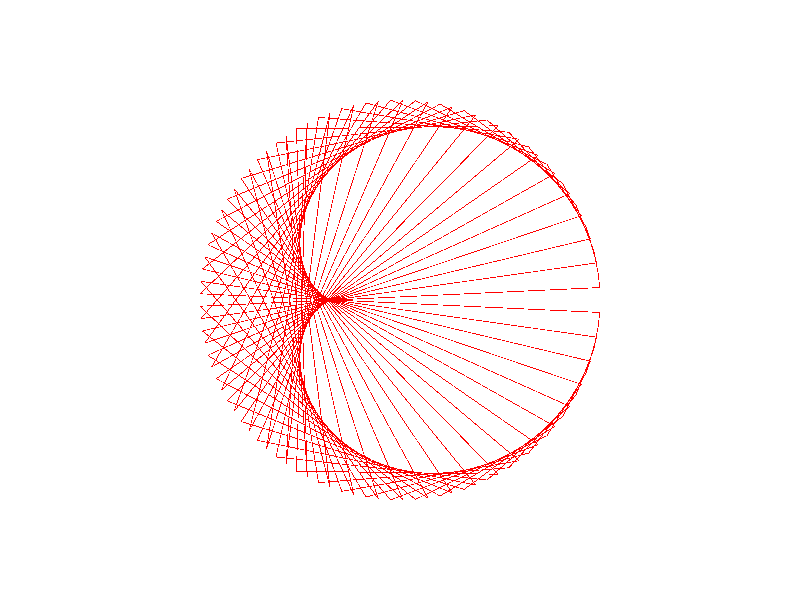 #version 3.7;

#include "colors.inc"
#include "textures.inc"
#include "functions.inc"
#include "strings.inc"

#declare PI = 3.14159265359;

camera {
    location <0, 0, -30>
    look_at 0
    right x * image_width/image_height
}
background { color White } 
light_source { <3000, 3000, -1000> White }


#declare MAIN_RADIUS = 10;

/*
plane {
    <0, 1, 0>, 
    -SPHERE_RADIUS 
    pigment {
      color White
    }
  }
*/

#macro make_circle(circ_radius, center, circ_size, circ_color)
    torus {
        circ_radius,
        circ_size
        texture { pigment { color circ_color } }
        rotate <90, 0, 0>
        translate center
    }
#end


#macro make_circle2(circ_radius, center, circ_size, circ_color)
    object {
        cylinder {
            <center.x, center.y + circ_size, center.z>,
            <center.x, center.y - circ_size, center.z>,
            circ_radius
            texture { pigment { color circ_color } }
            translate <0, -center.y, 0>
        }
        rotate <90, 0, 0>
        translate <0, center.y, 0>
    }
#end

#macro make_line(line_start, line_end, line_radius, line_color) 
    #if (line_start.x != line_end.x |
         line_start.y != line_end.y |
         line_start.z != line_end.z)
        cylinder {
            line_start, line_end
            line_radius
            texture { pigment { color line_color } }
        }
    #end
#end

#macro make_curve()  
    //union {
        //make_circle(MAIN_RADIUS, <0, 0, 0>, .25, rgbt <0, 0, 0, 0>  ) 
    
        #declare kA = 1;
        #declare kB = 2;
        #declare points = 101;
        #declare j = 0;
        #while (j < points) 
            #declare p_theta = 2 * PI / points * j;
    
            #declare pA = < MAIN_RADIUS * cos(kA * p_theta),
                            MAIN_RADIUS * sin(kA * p_theta),
                            0 >;
            #declare pB = < MAIN_RADIUS * cos(kB * p_theta),
                            MAIN_RADIUS * sin(kB * p_theta),
                            0 >;
            #declare p_center = (pA + pB) / 2;
            #declare p_radius = sqrt(
                                    pow(pA.x - p_center.x, 2) +
                                    pow(pA.y - p_center.y, 2) +
                                    pow(pA.z - p_center.z, 2));

            #if (pA.x != pB.x |
                 pA.y != pB.y |
                 pA.z != pB.z)
                    make_line(pA, pB, .02, rgbt <1, 0, 0, 0>  ) 
                    //make_circle(p_radius, p_center, .01, rgbt <0, 0, 0, 0>  ) 
                    //make_circle2(p_radius, p_center, .01, rgbt <0, 0, 1, .9>)
            #end

            #declare j = j + 1;
        #end

    //} 


#end

union {
      
    make_curve()
    //rotate <0, 0, -90>
    rotate <0, 45*clock, 0>
    
}
